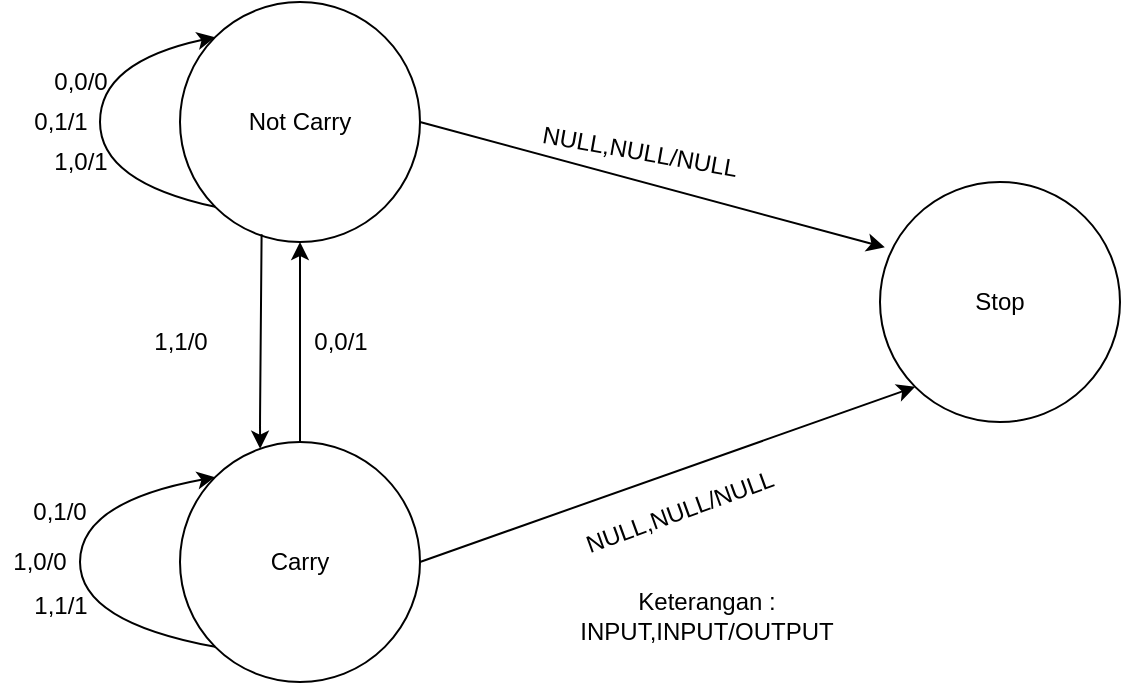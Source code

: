 <mxfile version="12.9.8" type="github"><diagram id="1KulnzjfxF-jjjoWLsAQ" name="Page-1"><mxGraphModel dx="1038" dy="528" grid="1" gridSize="10" guides="1" tooltips="1" connect="1" arrows="1" fold="1" page="1" pageScale="1" pageWidth="850" pageHeight="1100" math="0" shadow="0"><root><mxCell id="0"/><mxCell id="1" parent="0"/><mxCell id="7Cr-tUOckGhuLRS9I4bQ-1" value="Carry" style="ellipse;whiteSpace=wrap;html=1;aspect=fixed;" vertex="1" parent="1"><mxGeometry x="140" y="250" width="120" height="120" as="geometry"/></mxCell><mxCell id="7Cr-tUOckGhuLRS9I4bQ-2" value="Not Carry" style="ellipse;whiteSpace=wrap;html=1;aspect=fixed;" vertex="1" parent="1"><mxGeometry x="140" y="30" width="120" height="120" as="geometry"/></mxCell><mxCell id="7Cr-tUOckGhuLRS9I4bQ-3" value="Stop" style="ellipse;whiteSpace=wrap;html=1;aspect=fixed;" vertex="1" parent="1"><mxGeometry x="490" y="120" width="120" height="120" as="geometry"/></mxCell><mxCell id="7Cr-tUOckGhuLRS9I4bQ-4" value="" style="endArrow=classic;html=1;exitX=1;exitY=0.5;exitDx=0;exitDy=0;entryX=0.02;entryY=0.272;entryDx=0;entryDy=0;entryPerimeter=0;" edge="1" parent="1" source="7Cr-tUOckGhuLRS9I4bQ-2" target="7Cr-tUOckGhuLRS9I4bQ-3"><mxGeometry width="50" height="50" relative="1" as="geometry"><mxPoint x="400" y="300" as="sourcePoint"/><mxPoint x="450" y="250" as="targetPoint"/></mxGeometry></mxCell><mxCell id="7Cr-tUOckGhuLRS9I4bQ-5" value="NULL,NULL/NULL" style="text;html=1;strokeColor=none;fillColor=none;align=center;verticalAlign=middle;whiteSpace=wrap;rounded=0;rotation=10;" vertex="1" parent="1"><mxGeometry x="315" y="80" width="110" height="50" as="geometry"/></mxCell><mxCell id="7Cr-tUOckGhuLRS9I4bQ-6" value="" style="curved=1;endArrow=classic;html=1;exitX=0;exitY=1;exitDx=0;exitDy=0;entryX=0;entryY=0;entryDx=0;entryDy=0;" edge="1" parent="1" source="7Cr-tUOckGhuLRS9I4bQ-2" target="7Cr-tUOckGhuLRS9I4bQ-2"><mxGeometry width="50" height="50" relative="1" as="geometry"><mxPoint x="40" y="120" as="sourcePoint"/><mxPoint x="145" y="57" as="targetPoint"/><Array as="points"><mxPoint x="100" y="120"/><mxPoint x="100" y="60"/></Array></mxGeometry></mxCell><mxCell id="7Cr-tUOckGhuLRS9I4bQ-8" value="0,0/0" style="text;html=1;align=center;verticalAlign=middle;resizable=0;points=[];autosize=1;" vertex="1" parent="1"><mxGeometry x="70" y="60" width="40" height="20" as="geometry"/></mxCell><mxCell id="7Cr-tUOckGhuLRS9I4bQ-9" value="0,1/1" style="text;html=1;align=center;verticalAlign=middle;resizable=0;points=[];autosize=1;" vertex="1" parent="1"><mxGeometry x="60" y="80" width="40" height="20" as="geometry"/></mxCell><mxCell id="7Cr-tUOckGhuLRS9I4bQ-14" value="1,0/1" style="text;html=1;align=center;verticalAlign=middle;resizable=0;points=[];autosize=1;" vertex="1" parent="1"><mxGeometry x="70" y="100" width="40" height="20" as="geometry"/></mxCell><mxCell id="7Cr-tUOckGhuLRS9I4bQ-16" value="1,1/0" style="text;html=1;align=center;verticalAlign=middle;resizable=0;points=[];autosize=1;" vertex="1" parent="1"><mxGeometry x="120" y="190" width="40" height="20" as="geometry"/></mxCell><mxCell id="7Cr-tUOckGhuLRS9I4bQ-18" value="" style="endArrow=classic;html=1;exitX=0.34;exitY=0.968;exitDx=0;exitDy=0;exitPerimeter=0;entryX=0.334;entryY=0.028;entryDx=0;entryDy=0;entryPerimeter=0;" edge="1" parent="1" source="7Cr-tUOckGhuLRS9I4bQ-2" target="7Cr-tUOckGhuLRS9I4bQ-1"><mxGeometry width="50" height="50" relative="1" as="geometry"><mxPoint x="160" y="220" as="sourcePoint"/><mxPoint x="180" y="250" as="targetPoint"/><Array as="points"><mxPoint x="180" y="240"/></Array></mxGeometry></mxCell><mxCell id="7Cr-tUOckGhuLRS9I4bQ-19" value="" style="endArrow=classic;html=1;exitX=0.5;exitY=0;exitDx=0;exitDy=0;entryX=0.5;entryY=1;entryDx=0;entryDy=0;" edge="1" parent="1" source="7Cr-tUOckGhuLRS9I4bQ-1" target="7Cr-tUOckGhuLRS9I4bQ-2"><mxGeometry width="50" height="50" relative="1" as="geometry"><mxPoint x="300" y="250" as="sourcePoint"/><mxPoint x="350" y="200" as="targetPoint"/></mxGeometry></mxCell><mxCell id="7Cr-tUOckGhuLRS9I4bQ-20" value="0,0/1" style="text;html=1;align=center;verticalAlign=middle;resizable=0;points=[];autosize=1;" vertex="1" parent="1"><mxGeometry x="200" y="190" width="40" height="20" as="geometry"/></mxCell><mxCell id="7Cr-tUOckGhuLRS9I4bQ-21" value="" style="curved=1;endArrow=classic;html=1;exitX=0;exitY=1;exitDx=0;exitDy=0;entryX=0;entryY=0;entryDx=0;entryDy=0;" edge="1" parent="1" source="7Cr-tUOckGhuLRS9I4bQ-1" target="7Cr-tUOckGhuLRS9I4bQ-1"><mxGeometry width="50" height="50" relative="1" as="geometry"><mxPoint x="147.574" y="352.426" as="sourcePoint"/><mxPoint x="147.574" y="267.574" as="targetPoint"/><Array as="points"><mxPoint x="90" y="340"/><mxPoint x="90" y="280"/></Array></mxGeometry></mxCell><mxCell id="7Cr-tUOckGhuLRS9I4bQ-22" value="0,1/0" style="text;html=1;strokeColor=none;fillColor=none;align=center;verticalAlign=middle;whiteSpace=wrap;rounded=0;" vertex="1" parent="1"><mxGeometry x="60" y="275" width="40" height="20" as="geometry"/></mxCell><mxCell id="7Cr-tUOckGhuLRS9I4bQ-23" value="1,0/0" style="text;html=1;strokeColor=none;fillColor=none;align=center;verticalAlign=middle;whiteSpace=wrap;rounded=0;" vertex="1" parent="1"><mxGeometry x="50" y="300" width="40" height="20" as="geometry"/></mxCell><mxCell id="7Cr-tUOckGhuLRS9I4bQ-24" value="1,1/1" style="text;html=1;align=center;verticalAlign=middle;resizable=0;points=[];autosize=1;" vertex="1" parent="1"><mxGeometry x="60" y="322" width="40" height="20" as="geometry"/></mxCell><mxCell id="7Cr-tUOckGhuLRS9I4bQ-25" value="" style="endArrow=classic;html=1;exitX=1;exitY=0.5;exitDx=0;exitDy=0;entryX=0;entryY=1;entryDx=0;entryDy=0;" edge="1" parent="1" source="7Cr-tUOckGhuLRS9I4bQ-1" target="7Cr-tUOckGhuLRS9I4bQ-3"><mxGeometry width="50" height="50" relative="1" as="geometry"><mxPoint x="340" y="320" as="sourcePoint"/><mxPoint x="390" y="270" as="targetPoint"/></mxGeometry></mxCell><mxCell id="7Cr-tUOckGhuLRS9I4bQ-26" value="NULL,NULL/NULL" style="text;html=1;strokeColor=none;fillColor=none;align=center;verticalAlign=middle;whiteSpace=wrap;rounded=0;rotation=-20;" vertex="1" parent="1"><mxGeometry x="370" y="270" width="40" height="30" as="geometry"/></mxCell><mxCell id="7Cr-tUOckGhuLRS9I4bQ-27" value="Keterangan :&lt;br&gt;INPUT,INPUT/OUTPUT" style="text;html=1;align=center;verticalAlign=middle;resizable=0;points=[];autosize=1;" vertex="1" parent="1"><mxGeometry x="333" y="322" width="140" height="30" as="geometry"/></mxCell></root></mxGraphModel></diagram></mxfile>